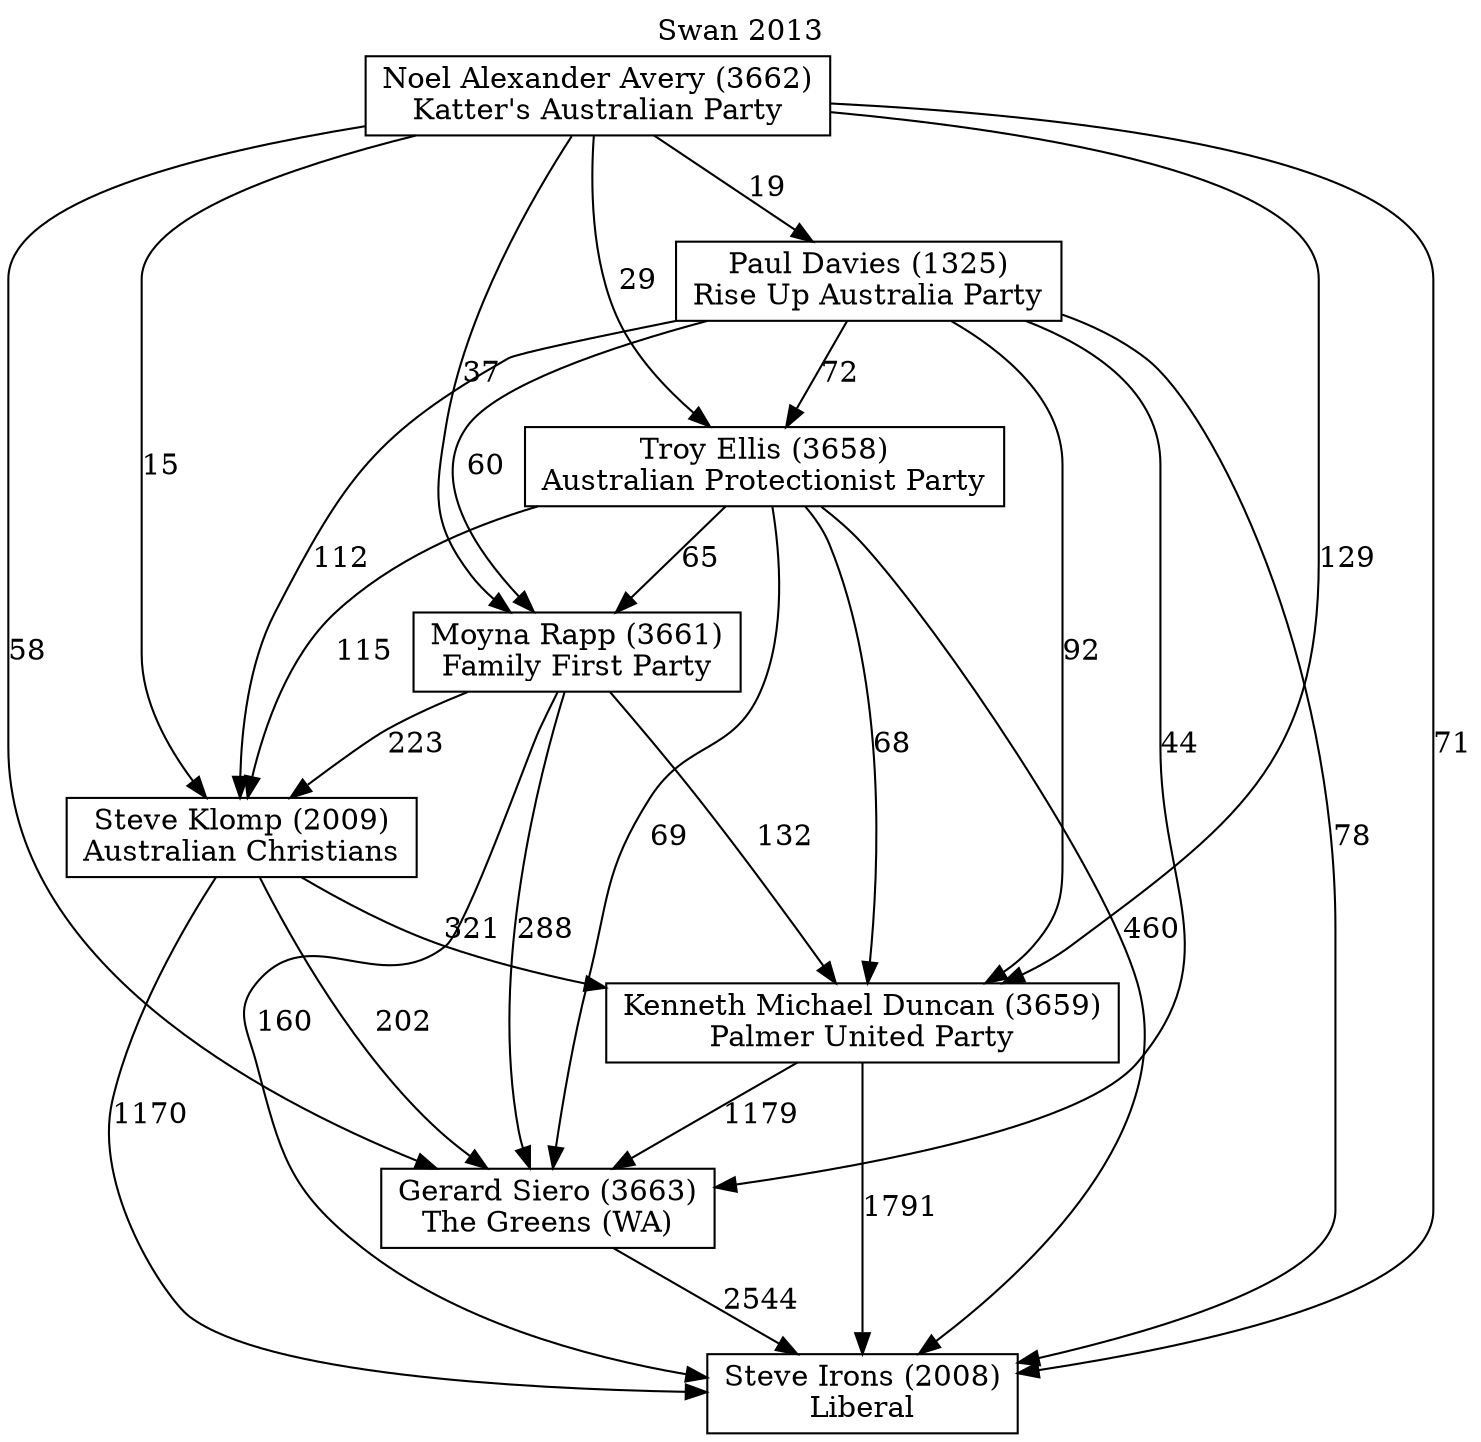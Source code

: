 // House preference flow
digraph "Steve Irons (2008)_Swan_2013" {
	graph [label="Swan 2013" labelloc=t mclimit=10]
	node [shape=box]
	"Steve Irons (2008)" [label="Steve Irons (2008)
Liberal"]
	"Gerard Siero (3663)" [label="Gerard Siero (3663)
The Greens (WA)"]
	"Kenneth Michael Duncan (3659)" [label="Kenneth Michael Duncan (3659)
Palmer United Party"]
	"Steve Klomp (2009)" [label="Steve Klomp (2009)
Australian Christians"]
	"Moyna Rapp (3661)" [label="Moyna Rapp (3661)
Family First Party"]
	"Troy Ellis (3658)" [label="Troy Ellis (3658)
Australian Protectionist Party"]
	"Paul Davies (1325)" [label="Paul Davies (1325)
Rise Up Australia Party"]
	"Noel Alexander Avery (3662)" [label="Noel Alexander Avery (3662)
Katter's Australian Party"]
	"Gerard Siero (3663)" -> "Steve Irons (2008)" [label=2544]
	"Kenneth Michael Duncan (3659)" -> "Gerard Siero (3663)" [label=1179]
	"Steve Klomp (2009)" -> "Kenneth Michael Duncan (3659)" [label=321]
	"Moyna Rapp (3661)" -> "Steve Klomp (2009)" [label=223]
	"Troy Ellis (3658)" -> "Moyna Rapp (3661)" [label=65]
	"Paul Davies (1325)" -> "Troy Ellis (3658)" [label=72]
	"Noel Alexander Avery (3662)" -> "Paul Davies (1325)" [label=19]
	"Kenneth Michael Duncan (3659)" -> "Steve Irons (2008)" [label=1791]
	"Steve Klomp (2009)" -> "Steve Irons (2008)" [label=1170]
	"Moyna Rapp (3661)" -> "Steve Irons (2008)" [label=160]
	"Troy Ellis (3658)" -> "Steve Irons (2008)" [label=460]
	"Paul Davies (1325)" -> "Steve Irons (2008)" [label=78]
	"Noel Alexander Avery (3662)" -> "Steve Irons (2008)" [label=71]
	"Noel Alexander Avery (3662)" -> "Troy Ellis (3658)" [label=29]
	"Paul Davies (1325)" -> "Moyna Rapp (3661)" [label=60]
	"Noel Alexander Avery (3662)" -> "Moyna Rapp (3661)" [label=37]
	"Troy Ellis (3658)" -> "Steve Klomp (2009)" [label=115]
	"Paul Davies (1325)" -> "Steve Klomp (2009)" [label=112]
	"Noel Alexander Avery (3662)" -> "Steve Klomp (2009)" [label=15]
	"Moyna Rapp (3661)" -> "Kenneth Michael Duncan (3659)" [label=132]
	"Troy Ellis (3658)" -> "Kenneth Michael Duncan (3659)" [label=68]
	"Paul Davies (1325)" -> "Kenneth Michael Duncan (3659)" [label=92]
	"Noel Alexander Avery (3662)" -> "Kenneth Michael Duncan (3659)" [label=129]
	"Steve Klomp (2009)" -> "Gerard Siero (3663)" [label=202]
	"Moyna Rapp (3661)" -> "Gerard Siero (3663)" [label=288]
	"Troy Ellis (3658)" -> "Gerard Siero (3663)" [label=69]
	"Paul Davies (1325)" -> "Gerard Siero (3663)" [label=44]
	"Noel Alexander Avery (3662)" -> "Gerard Siero (3663)" [label=58]
}
